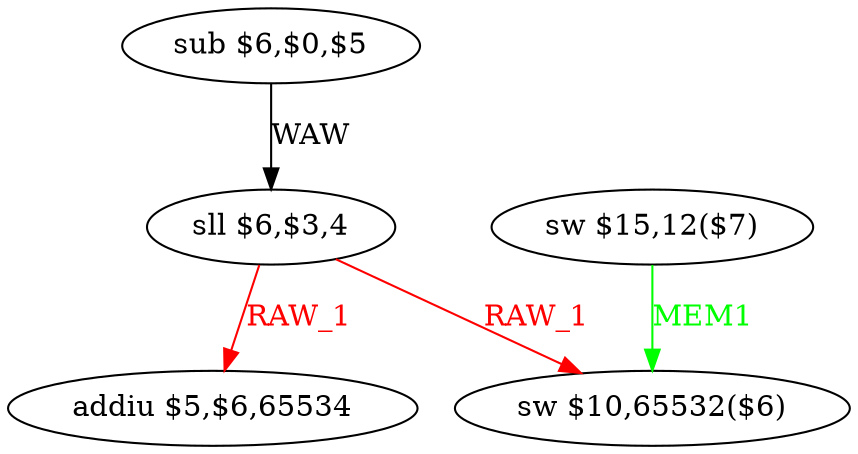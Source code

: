 digraph G1 {
node [shape = ellipse];
i0 [label = "sub $6,$0,$5"] ;
i0 ->  i1 [label= "WAW"];
i1 [label = "sll $6,$3,4"] ;
i1 ->  i2 [color = red, fontcolor = red, label= "RAW_1"];
i1 ->  i4 [color = red, fontcolor = red, label= "RAW_1"];
i2 [label = "addiu $5,$6,65534"] ;
i4 [label = "sw $10,65532($6)"] ;
i3 [label = "sw $15,12($7)"] ;
i3 ->  i4 [color = green, fontcolor = green, label= "MEM1"];
}
